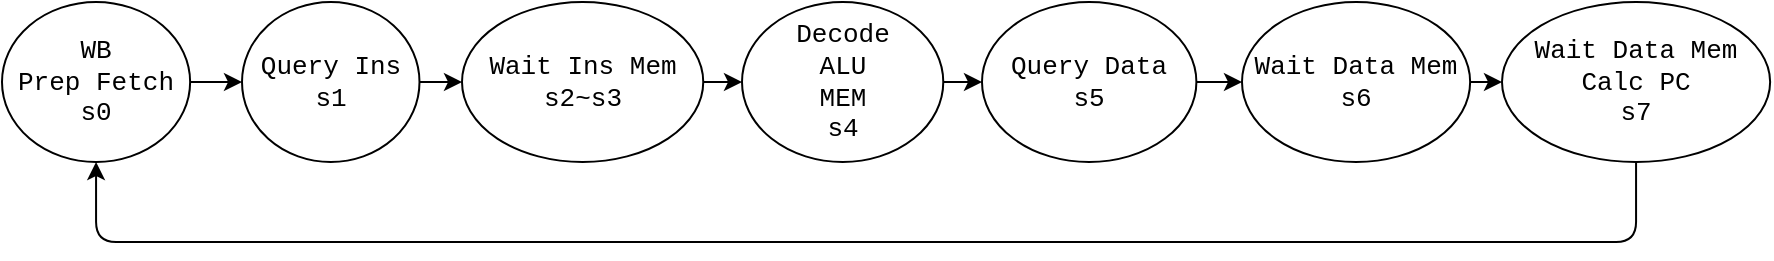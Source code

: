 <mxfile scale="1" border="25" version="15.8.4" type="device"><diagram id="nmFAJHjWwtuaO4C3ST55" name="Page-1"><mxGraphModel dx="695" dy="655" grid="1" gridSize="10" guides="1" tooltips="1" connect="1" arrows="1" fold="1" page="1" pageScale="1" pageWidth="1169" pageHeight="827" background="#FFFFFF" math="0" shadow="0"><root><mxCell id="0"/><mxCell id="1" parent="0"/><mxCell id="13" style="edgeStyle=none;html=1;entryX=0;entryY=0.5;entryDx=0;entryDy=0;" parent="1" source="Xfuig7rHMfGWmtFRZDQt-2" target="2" edge="1"><mxGeometry relative="1" as="geometry"/></mxCell><mxCell id="Xfuig7rHMfGWmtFRZDQt-2" value="&lt;font data-font-src=&quot;https://fonts.googleapis.com/css?family=Roboto+Mono&quot; style=&quot;font-size: 13px&quot;&gt;WB&lt;br&gt;Prep Fetch&lt;br style=&quot;font-size: 13px&quot;&gt;s0&lt;/font&gt;" style="ellipse;whiteSpace=wrap;html=1;fontFamily=Courier New;fontSize=13;" parent="1" vertex="1"><mxGeometry x="110" y="60" width="94.07" height="80" as="geometry"/></mxCell><mxCell id="16" style="edgeStyle=none;html=1;" parent="1" source="Xfuig7rHMfGWmtFRZDQt-21" target="6" edge="1"><mxGeometry relative="1" as="geometry"/></mxCell><mxCell id="Xfuig7rHMfGWmtFRZDQt-21" value="&lt;font data-font-src=&quot;https://fonts.googleapis.com/css?family=Roboto+Mono&quot; style=&quot;font-size: 13px&quot;&gt;Decode&lt;br style=&quot;font-size: 13px&quot;&gt;ALU&lt;br style=&quot;font-size: 13px&quot;&gt;MEM&lt;br style=&quot;font-size: 13px&quot;&gt;s4&lt;/font&gt;" style="ellipse;whiteSpace=wrap;html=1;fontFamily=Courier New;fontSize=13;" parent="1" vertex="1"><mxGeometry x="480" y="60" width="100.64" height="80" as="geometry"/></mxCell><mxCell id="15" style="edgeStyle=none;html=1;entryX=0;entryY=0.5;entryDx=0;entryDy=0;" parent="1" source="Xfuig7rHMfGWmtFRZDQt-30" target="Xfuig7rHMfGWmtFRZDQt-21" edge="1"><mxGeometry relative="1" as="geometry"/></mxCell><mxCell id="Xfuig7rHMfGWmtFRZDQt-30" value="Wait Ins Mem&lt;br style=&quot;font-size: 13px&quot;&gt;s2~s3" style="ellipse;whiteSpace=wrap;html=1;fontFamily=Courier New;fontSize=13;" parent="1" vertex="1"><mxGeometry x="340" y="60" width="120.63" height="80" as="geometry"/></mxCell><mxCell id="18" style="edgeStyle=none;html=1;entryX=0;entryY=0.5;entryDx=0;entryDy=0;" parent="1" source="Xfuig7rHMfGWmtFRZDQt-31" target="12" edge="1"><mxGeometry relative="1" as="geometry"/></mxCell><mxCell id="Xfuig7rHMfGWmtFRZDQt-31" value="Wait Data Mem&lt;br style=&quot;font-size: 13px&quot;&gt;s6" style="ellipse;whiteSpace=wrap;html=1;fontFamily=Courier New;fontSize=13;" parent="1" vertex="1"><mxGeometry x="730" y="60" width="114.07" height="80" as="geometry"/></mxCell><mxCell id="14" style="edgeStyle=none;html=1;entryX=0;entryY=0.5;entryDx=0;entryDy=0;" parent="1" source="2" target="Xfuig7rHMfGWmtFRZDQt-30" edge="1"><mxGeometry relative="1" as="geometry"/></mxCell><mxCell id="2" value="&lt;font data-font-src=&quot;https://fonts.googleapis.com/css?family=Roboto+Mono&quot; style=&quot;font-size: 13px&quot;&gt;Query Ins&lt;br style=&quot;font-size: 13px&quot;&gt;s1&lt;/font&gt;" style="ellipse;whiteSpace=wrap;html=1;fontFamily=Courier New;fontSize=13;" parent="1" vertex="1"><mxGeometry x="230" y="60" width="88.75" height="80" as="geometry"/></mxCell><mxCell id="17" style="edgeStyle=none;html=1;entryX=0;entryY=0.5;entryDx=0;entryDy=0;" parent="1" source="6" target="Xfuig7rHMfGWmtFRZDQt-31" edge="1"><mxGeometry relative="1" as="geometry"/></mxCell><mxCell id="6" value="Query Data&lt;br&gt;s5" style="ellipse;whiteSpace=wrap;html=1;fontFamily=Courier New;fontSize=13;" parent="1" vertex="1"><mxGeometry x="600" y="60" width="107.2" height="80" as="geometry"/></mxCell><mxCell id="12" value="Wait Data Mem&lt;br&gt;Calc PC&lt;br style=&quot;font-size: 13px&quot;&gt;s7" style="ellipse;whiteSpace=wrap;html=1;fontFamily=Courier New;fontSize=13;" parent="1" vertex="1"><mxGeometry x="860" y="60" width="134.07" height="80" as="geometry"/></mxCell><mxCell id="20" value="" style="edgeStyle=elbowEdgeStyle;elbow=horizontal;endArrow=classic;html=1;exitX=0.5;exitY=1;exitDx=0;exitDy=0;entryX=0.5;entryY=1;entryDx=0;entryDy=0;" parent="1" source="12" target="Xfuig7rHMfGWmtFRZDQt-2" edge="1"><mxGeometry width="50" height="50" relative="1" as="geometry"><mxPoint x="650" y="240" as="sourcePoint"/><mxPoint x="700" y="190" as="targetPoint"/><Array as="points"><mxPoint x="550" y="180"/></Array></mxGeometry></mxCell></root></mxGraphModel></diagram></mxfile>